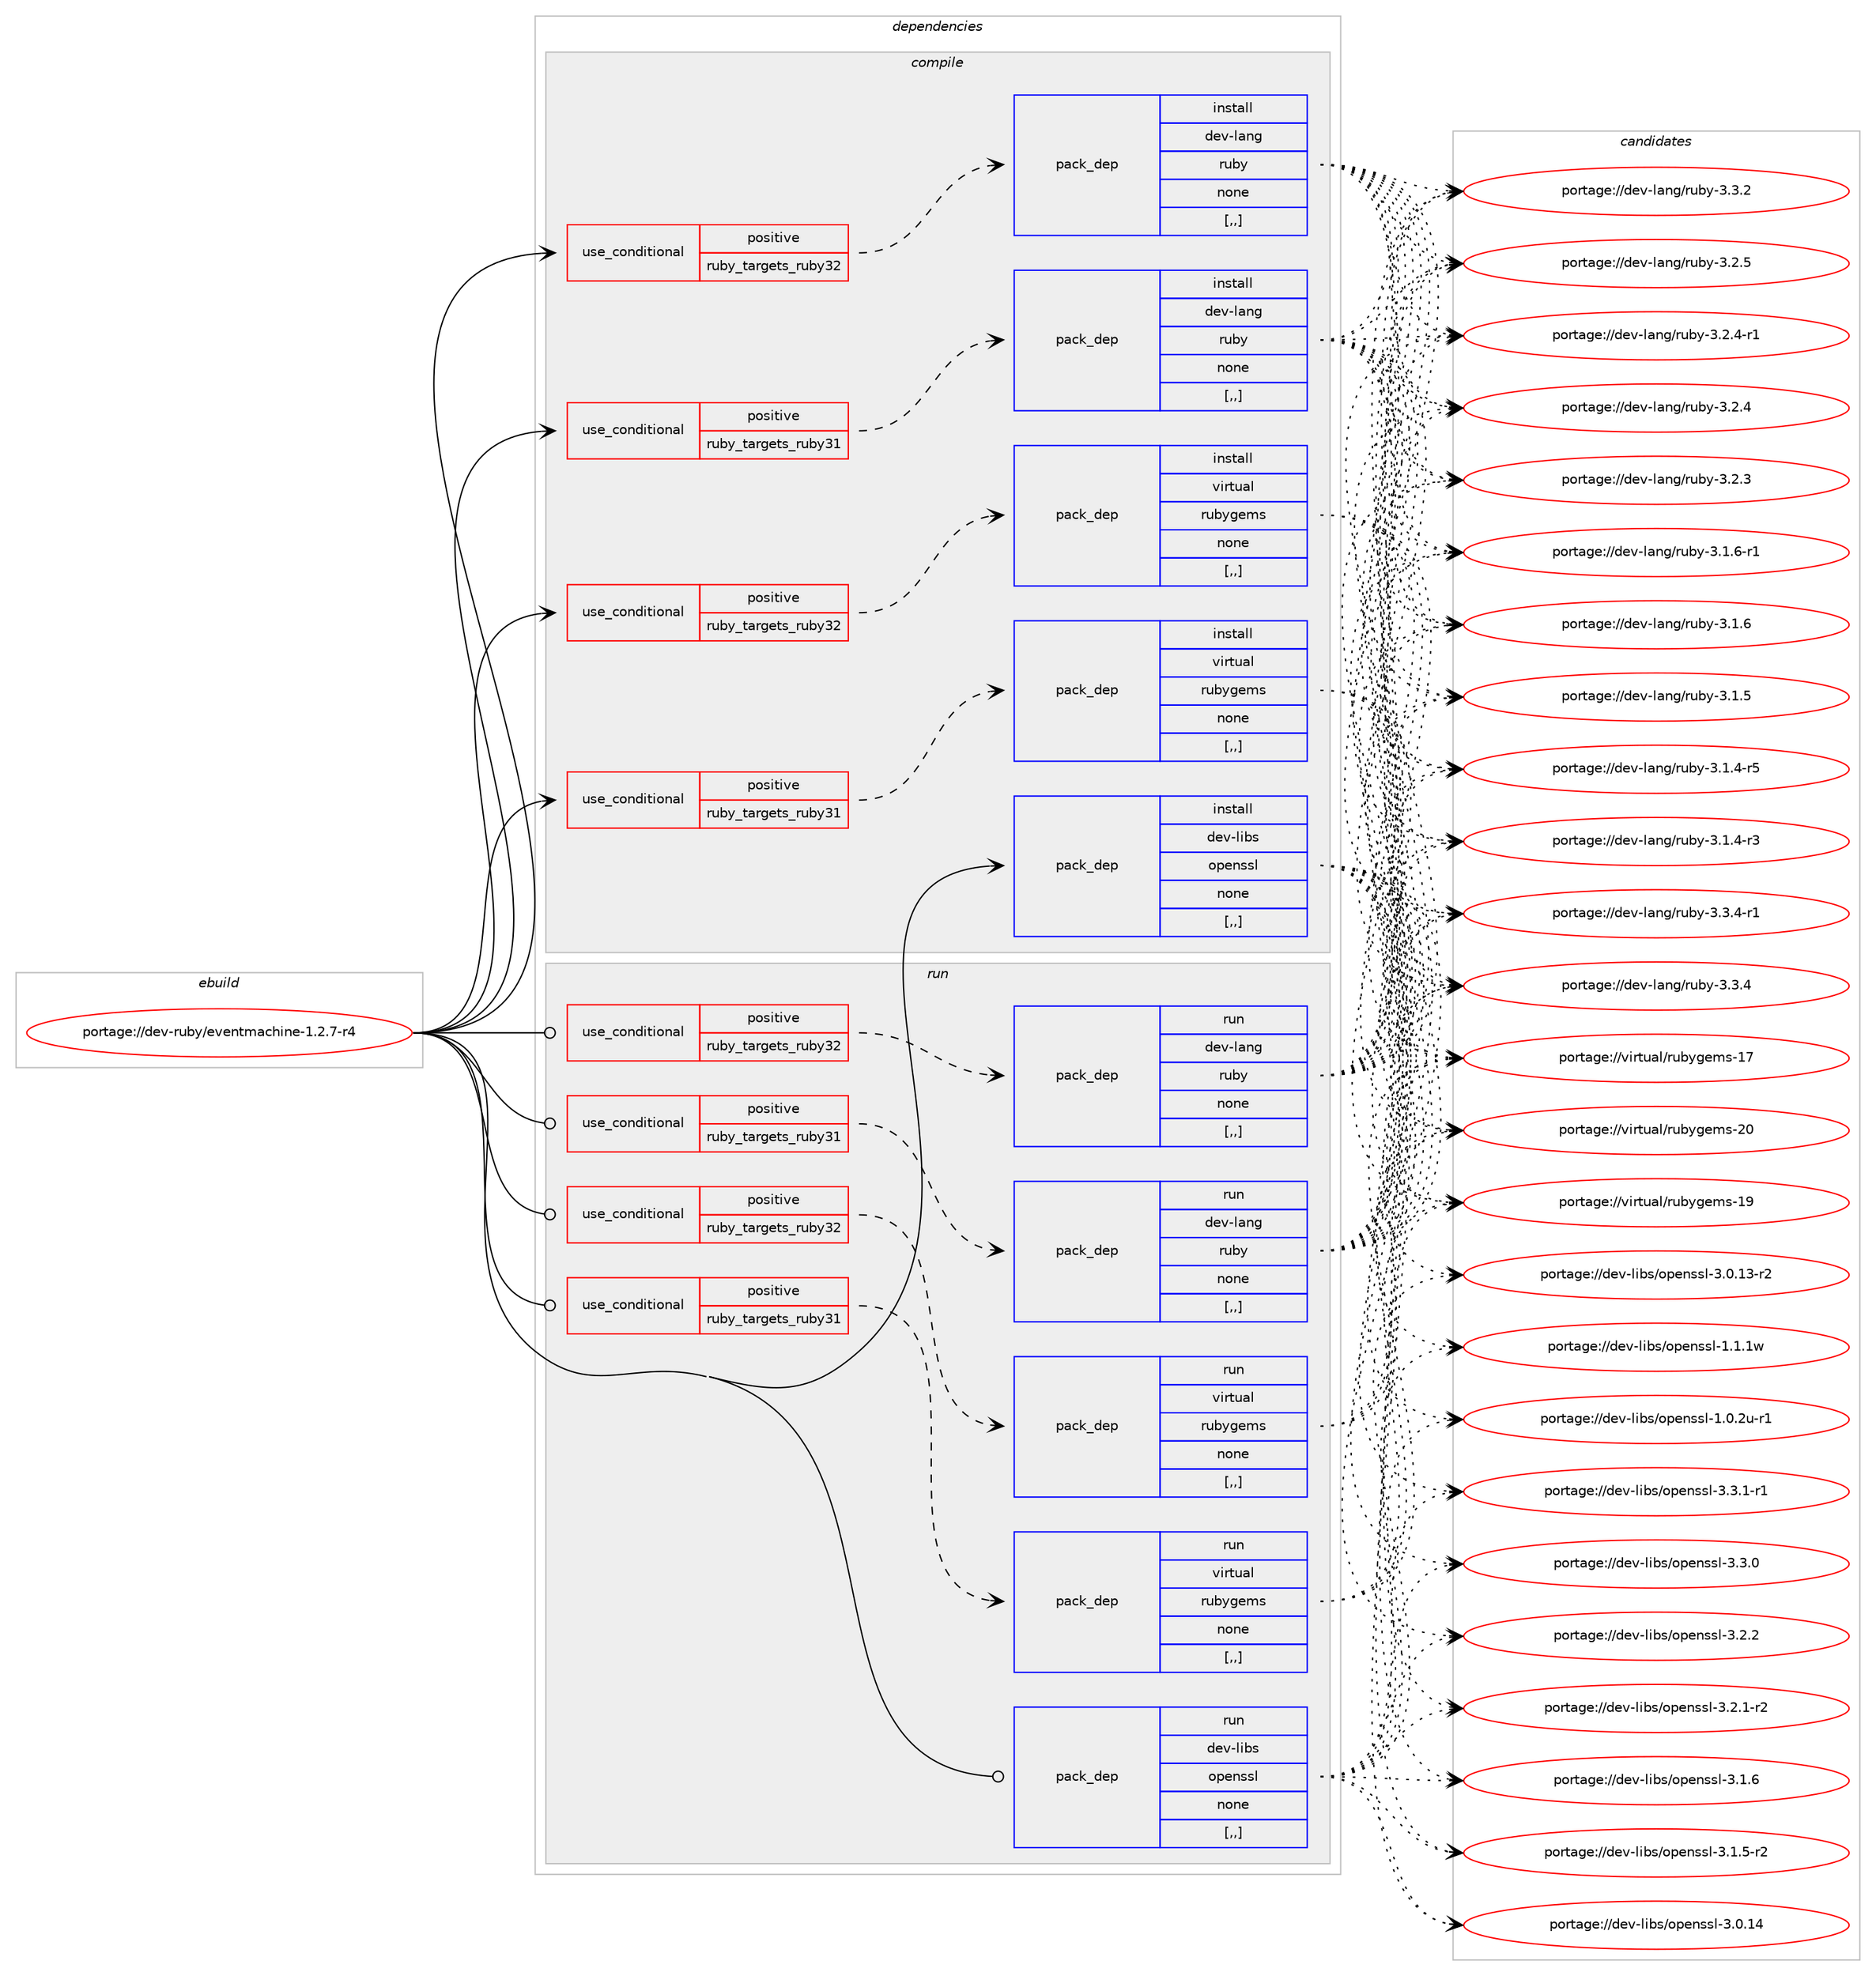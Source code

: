 digraph prolog {

# *************
# Graph options
# *************

newrank=true;
concentrate=true;
compound=true;
graph [rankdir=LR,fontname=Helvetica,fontsize=10,ranksep=1.5];#, ranksep=2.5, nodesep=0.2];
edge  [arrowhead=vee];
node  [fontname=Helvetica,fontsize=10];

# **********
# The ebuild
# **********

subgraph cluster_leftcol {
color=gray;
label=<<i>ebuild</i>>;
id [label="portage://dev-ruby/eventmachine-1.2.7-r4", color=red, width=4, href="../dev-ruby/eventmachine-1.2.7-r4.svg"];
}

# ****************
# The dependencies
# ****************

subgraph cluster_midcol {
color=gray;
label=<<i>dependencies</i>>;
subgraph cluster_compile {
fillcolor="#eeeeee";
style=filled;
label=<<i>compile</i>>;
subgraph cond47286 {
dependency182787 [label=<<TABLE BORDER="0" CELLBORDER="1" CELLSPACING="0" CELLPADDING="4"><TR><TD ROWSPAN="3" CELLPADDING="10">use_conditional</TD></TR><TR><TD>positive</TD></TR><TR><TD>ruby_targets_ruby31</TD></TR></TABLE>>, shape=none, color=red];
subgraph pack134189 {
dependency182788 [label=<<TABLE BORDER="0" CELLBORDER="1" CELLSPACING="0" CELLPADDING="4" WIDTH="220"><TR><TD ROWSPAN="6" CELLPADDING="30">pack_dep</TD></TR><TR><TD WIDTH="110">install</TD></TR><TR><TD>dev-lang</TD></TR><TR><TD>ruby</TD></TR><TR><TD>none</TD></TR><TR><TD>[,,]</TD></TR></TABLE>>, shape=none, color=blue];
}
dependency182787:e -> dependency182788:w [weight=20,style="dashed",arrowhead="vee"];
}
id:e -> dependency182787:w [weight=20,style="solid",arrowhead="vee"];
subgraph cond47287 {
dependency182789 [label=<<TABLE BORDER="0" CELLBORDER="1" CELLSPACING="0" CELLPADDING="4"><TR><TD ROWSPAN="3" CELLPADDING="10">use_conditional</TD></TR><TR><TD>positive</TD></TR><TR><TD>ruby_targets_ruby31</TD></TR></TABLE>>, shape=none, color=red];
subgraph pack134190 {
dependency182790 [label=<<TABLE BORDER="0" CELLBORDER="1" CELLSPACING="0" CELLPADDING="4" WIDTH="220"><TR><TD ROWSPAN="6" CELLPADDING="30">pack_dep</TD></TR><TR><TD WIDTH="110">install</TD></TR><TR><TD>virtual</TD></TR><TR><TD>rubygems</TD></TR><TR><TD>none</TD></TR><TR><TD>[,,]</TD></TR></TABLE>>, shape=none, color=blue];
}
dependency182789:e -> dependency182790:w [weight=20,style="dashed",arrowhead="vee"];
}
id:e -> dependency182789:w [weight=20,style="solid",arrowhead="vee"];
subgraph cond47288 {
dependency182791 [label=<<TABLE BORDER="0" CELLBORDER="1" CELLSPACING="0" CELLPADDING="4"><TR><TD ROWSPAN="3" CELLPADDING="10">use_conditional</TD></TR><TR><TD>positive</TD></TR><TR><TD>ruby_targets_ruby32</TD></TR></TABLE>>, shape=none, color=red];
subgraph pack134191 {
dependency182792 [label=<<TABLE BORDER="0" CELLBORDER="1" CELLSPACING="0" CELLPADDING="4" WIDTH="220"><TR><TD ROWSPAN="6" CELLPADDING="30">pack_dep</TD></TR><TR><TD WIDTH="110">install</TD></TR><TR><TD>dev-lang</TD></TR><TR><TD>ruby</TD></TR><TR><TD>none</TD></TR><TR><TD>[,,]</TD></TR></TABLE>>, shape=none, color=blue];
}
dependency182791:e -> dependency182792:w [weight=20,style="dashed",arrowhead="vee"];
}
id:e -> dependency182791:w [weight=20,style="solid",arrowhead="vee"];
subgraph cond47289 {
dependency182793 [label=<<TABLE BORDER="0" CELLBORDER="1" CELLSPACING="0" CELLPADDING="4"><TR><TD ROWSPAN="3" CELLPADDING="10">use_conditional</TD></TR><TR><TD>positive</TD></TR><TR><TD>ruby_targets_ruby32</TD></TR></TABLE>>, shape=none, color=red];
subgraph pack134192 {
dependency182794 [label=<<TABLE BORDER="0" CELLBORDER="1" CELLSPACING="0" CELLPADDING="4" WIDTH="220"><TR><TD ROWSPAN="6" CELLPADDING="30">pack_dep</TD></TR><TR><TD WIDTH="110">install</TD></TR><TR><TD>virtual</TD></TR><TR><TD>rubygems</TD></TR><TR><TD>none</TD></TR><TR><TD>[,,]</TD></TR></TABLE>>, shape=none, color=blue];
}
dependency182793:e -> dependency182794:w [weight=20,style="dashed",arrowhead="vee"];
}
id:e -> dependency182793:w [weight=20,style="solid",arrowhead="vee"];
subgraph pack134193 {
dependency182795 [label=<<TABLE BORDER="0" CELLBORDER="1" CELLSPACING="0" CELLPADDING="4" WIDTH="220"><TR><TD ROWSPAN="6" CELLPADDING="30">pack_dep</TD></TR><TR><TD WIDTH="110">install</TD></TR><TR><TD>dev-libs</TD></TR><TR><TD>openssl</TD></TR><TR><TD>none</TD></TR><TR><TD>[,,]</TD></TR></TABLE>>, shape=none, color=blue];
}
id:e -> dependency182795:w [weight=20,style="solid",arrowhead="vee"];
}
subgraph cluster_compileandrun {
fillcolor="#eeeeee";
style=filled;
label=<<i>compile and run</i>>;
}
subgraph cluster_run {
fillcolor="#eeeeee";
style=filled;
label=<<i>run</i>>;
subgraph cond47290 {
dependency182796 [label=<<TABLE BORDER="0" CELLBORDER="1" CELLSPACING="0" CELLPADDING="4"><TR><TD ROWSPAN="3" CELLPADDING="10">use_conditional</TD></TR><TR><TD>positive</TD></TR><TR><TD>ruby_targets_ruby31</TD></TR></TABLE>>, shape=none, color=red];
subgraph pack134194 {
dependency182797 [label=<<TABLE BORDER="0" CELLBORDER="1" CELLSPACING="0" CELLPADDING="4" WIDTH="220"><TR><TD ROWSPAN="6" CELLPADDING="30">pack_dep</TD></TR><TR><TD WIDTH="110">run</TD></TR><TR><TD>dev-lang</TD></TR><TR><TD>ruby</TD></TR><TR><TD>none</TD></TR><TR><TD>[,,]</TD></TR></TABLE>>, shape=none, color=blue];
}
dependency182796:e -> dependency182797:w [weight=20,style="dashed",arrowhead="vee"];
}
id:e -> dependency182796:w [weight=20,style="solid",arrowhead="odot"];
subgraph cond47291 {
dependency182798 [label=<<TABLE BORDER="0" CELLBORDER="1" CELLSPACING="0" CELLPADDING="4"><TR><TD ROWSPAN="3" CELLPADDING="10">use_conditional</TD></TR><TR><TD>positive</TD></TR><TR><TD>ruby_targets_ruby31</TD></TR></TABLE>>, shape=none, color=red];
subgraph pack134195 {
dependency182799 [label=<<TABLE BORDER="0" CELLBORDER="1" CELLSPACING="0" CELLPADDING="4" WIDTH="220"><TR><TD ROWSPAN="6" CELLPADDING="30">pack_dep</TD></TR><TR><TD WIDTH="110">run</TD></TR><TR><TD>virtual</TD></TR><TR><TD>rubygems</TD></TR><TR><TD>none</TD></TR><TR><TD>[,,]</TD></TR></TABLE>>, shape=none, color=blue];
}
dependency182798:e -> dependency182799:w [weight=20,style="dashed",arrowhead="vee"];
}
id:e -> dependency182798:w [weight=20,style="solid",arrowhead="odot"];
subgraph cond47292 {
dependency182800 [label=<<TABLE BORDER="0" CELLBORDER="1" CELLSPACING="0" CELLPADDING="4"><TR><TD ROWSPAN="3" CELLPADDING="10">use_conditional</TD></TR><TR><TD>positive</TD></TR><TR><TD>ruby_targets_ruby32</TD></TR></TABLE>>, shape=none, color=red];
subgraph pack134196 {
dependency182801 [label=<<TABLE BORDER="0" CELLBORDER="1" CELLSPACING="0" CELLPADDING="4" WIDTH="220"><TR><TD ROWSPAN="6" CELLPADDING="30">pack_dep</TD></TR><TR><TD WIDTH="110">run</TD></TR><TR><TD>dev-lang</TD></TR><TR><TD>ruby</TD></TR><TR><TD>none</TD></TR><TR><TD>[,,]</TD></TR></TABLE>>, shape=none, color=blue];
}
dependency182800:e -> dependency182801:w [weight=20,style="dashed",arrowhead="vee"];
}
id:e -> dependency182800:w [weight=20,style="solid",arrowhead="odot"];
subgraph cond47293 {
dependency182802 [label=<<TABLE BORDER="0" CELLBORDER="1" CELLSPACING="0" CELLPADDING="4"><TR><TD ROWSPAN="3" CELLPADDING="10">use_conditional</TD></TR><TR><TD>positive</TD></TR><TR><TD>ruby_targets_ruby32</TD></TR></TABLE>>, shape=none, color=red];
subgraph pack134197 {
dependency182803 [label=<<TABLE BORDER="0" CELLBORDER="1" CELLSPACING="0" CELLPADDING="4" WIDTH="220"><TR><TD ROWSPAN="6" CELLPADDING="30">pack_dep</TD></TR><TR><TD WIDTH="110">run</TD></TR><TR><TD>virtual</TD></TR><TR><TD>rubygems</TD></TR><TR><TD>none</TD></TR><TR><TD>[,,]</TD></TR></TABLE>>, shape=none, color=blue];
}
dependency182802:e -> dependency182803:w [weight=20,style="dashed",arrowhead="vee"];
}
id:e -> dependency182802:w [weight=20,style="solid",arrowhead="odot"];
subgraph pack134198 {
dependency182804 [label=<<TABLE BORDER="0" CELLBORDER="1" CELLSPACING="0" CELLPADDING="4" WIDTH="220"><TR><TD ROWSPAN="6" CELLPADDING="30">pack_dep</TD></TR><TR><TD WIDTH="110">run</TD></TR><TR><TD>dev-libs</TD></TR><TR><TD>openssl</TD></TR><TR><TD>none</TD></TR><TR><TD>[,,]</TD></TR></TABLE>>, shape=none, color=blue];
}
id:e -> dependency182804:w [weight=20,style="solid",arrowhead="odot"];
}
}

# **************
# The candidates
# **************

subgraph cluster_choices {
rank=same;
color=gray;
label=<<i>candidates</i>>;

subgraph choice134189 {
color=black;
nodesep=1;
choice100101118451089711010347114117981214551465146524511449 [label="portage://dev-lang/ruby-3.3.4-r1", color=red, width=4,href="../dev-lang/ruby-3.3.4-r1.svg"];
choice10010111845108971101034711411798121455146514652 [label="portage://dev-lang/ruby-3.3.4", color=red, width=4,href="../dev-lang/ruby-3.3.4.svg"];
choice10010111845108971101034711411798121455146514650 [label="portage://dev-lang/ruby-3.3.2", color=red, width=4,href="../dev-lang/ruby-3.3.2.svg"];
choice10010111845108971101034711411798121455146504653 [label="portage://dev-lang/ruby-3.2.5", color=red, width=4,href="../dev-lang/ruby-3.2.5.svg"];
choice100101118451089711010347114117981214551465046524511449 [label="portage://dev-lang/ruby-3.2.4-r1", color=red, width=4,href="../dev-lang/ruby-3.2.4-r1.svg"];
choice10010111845108971101034711411798121455146504652 [label="portage://dev-lang/ruby-3.2.4", color=red, width=4,href="../dev-lang/ruby-3.2.4.svg"];
choice10010111845108971101034711411798121455146504651 [label="portage://dev-lang/ruby-3.2.3", color=red, width=4,href="../dev-lang/ruby-3.2.3.svg"];
choice100101118451089711010347114117981214551464946544511449 [label="portage://dev-lang/ruby-3.1.6-r1", color=red, width=4,href="../dev-lang/ruby-3.1.6-r1.svg"];
choice10010111845108971101034711411798121455146494654 [label="portage://dev-lang/ruby-3.1.6", color=red, width=4,href="../dev-lang/ruby-3.1.6.svg"];
choice10010111845108971101034711411798121455146494653 [label="portage://dev-lang/ruby-3.1.5", color=red, width=4,href="../dev-lang/ruby-3.1.5.svg"];
choice100101118451089711010347114117981214551464946524511453 [label="portage://dev-lang/ruby-3.1.4-r5", color=red, width=4,href="../dev-lang/ruby-3.1.4-r5.svg"];
choice100101118451089711010347114117981214551464946524511451 [label="portage://dev-lang/ruby-3.1.4-r3", color=red, width=4,href="../dev-lang/ruby-3.1.4-r3.svg"];
dependency182788:e -> choice100101118451089711010347114117981214551465146524511449:w [style=dotted,weight="100"];
dependency182788:e -> choice10010111845108971101034711411798121455146514652:w [style=dotted,weight="100"];
dependency182788:e -> choice10010111845108971101034711411798121455146514650:w [style=dotted,weight="100"];
dependency182788:e -> choice10010111845108971101034711411798121455146504653:w [style=dotted,weight="100"];
dependency182788:e -> choice100101118451089711010347114117981214551465046524511449:w [style=dotted,weight="100"];
dependency182788:e -> choice10010111845108971101034711411798121455146504652:w [style=dotted,weight="100"];
dependency182788:e -> choice10010111845108971101034711411798121455146504651:w [style=dotted,weight="100"];
dependency182788:e -> choice100101118451089711010347114117981214551464946544511449:w [style=dotted,weight="100"];
dependency182788:e -> choice10010111845108971101034711411798121455146494654:w [style=dotted,weight="100"];
dependency182788:e -> choice10010111845108971101034711411798121455146494653:w [style=dotted,weight="100"];
dependency182788:e -> choice100101118451089711010347114117981214551464946524511453:w [style=dotted,weight="100"];
dependency182788:e -> choice100101118451089711010347114117981214551464946524511451:w [style=dotted,weight="100"];
}
subgraph choice134190 {
color=black;
nodesep=1;
choice118105114116117971084711411798121103101109115455048 [label="portage://virtual/rubygems-20", color=red, width=4,href="../virtual/rubygems-20.svg"];
choice118105114116117971084711411798121103101109115454957 [label="portage://virtual/rubygems-19", color=red, width=4,href="../virtual/rubygems-19.svg"];
choice118105114116117971084711411798121103101109115454955 [label="portage://virtual/rubygems-17", color=red, width=4,href="../virtual/rubygems-17.svg"];
dependency182790:e -> choice118105114116117971084711411798121103101109115455048:w [style=dotted,weight="100"];
dependency182790:e -> choice118105114116117971084711411798121103101109115454957:w [style=dotted,weight="100"];
dependency182790:e -> choice118105114116117971084711411798121103101109115454955:w [style=dotted,weight="100"];
}
subgraph choice134191 {
color=black;
nodesep=1;
choice100101118451089711010347114117981214551465146524511449 [label="portage://dev-lang/ruby-3.3.4-r1", color=red, width=4,href="../dev-lang/ruby-3.3.4-r1.svg"];
choice10010111845108971101034711411798121455146514652 [label="portage://dev-lang/ruby-3.3.4", color=red, width=4,href="../dev-lang/ruby-3.3.4.svg"];
choice10010111845108971101034711411798121455146514650 [label="portage://dev-lang/ruby-3.3.2", color=red, width=4,href="../dev-lang/ruby-3.3.2.svg"];
choice10010111845108971101034711411798121455146504653 [label="portage://dev-lang/ruby-3.2.5", color=red, width=4,href="../dev-lang/ruby-3.2.5.svg"];
choice100101118451089711010347114117981214551465046524511449 [label="portage://dev-lang/ruby-3.2.4-r1", color=red, width=4,href="../dev-lang/ruby-3.2.4-r1.svg"];
choice10010111845108971101034711411798121455146504652 [label="portage://dev-lang/ruby-3.2.4", color=red, width=4,href="../dev-lang/ruby-3.2.4.svg"];
choice10010111845108971101034711411798121455146504651 [label="portage://dev-lang/ruby-3.2.3", color=red, width=4,href="../dev-lang/ruby-3.2.3.svg"];
choice100101118451089711010347114117981214551464946544511449 [label="portage://dev-lang/ruby-3.1.6-r1", color=red, width=4,href="../dev-lang/ruby-3.1.6-r1.svg"];
choice10010111845108971101034711411798121455146494654 [label="portage://dev-lang/ruby-3.1.6", color=red, width=4,href="../dev-lang/ruby-3.1.6.svg"];
choice10010111845108971101034711411798121455146494653 [label="portage://dev-lang/ruby-3.1.5", color=red, width=4,href="../dev-lang/ruby-3.1.5.svg"];
choice100101118451089711010347114117981214551464946524511453 [label="portage://dev-lang/ruby-3.1.4-r5", color=red, width=4,href="../dev-lang/ruby-3.1.4-r5.svg"];
choice100101118451089711010347114117981214551464946524511451 [label="portage://dev-lang/ruby-3.1.4-r3", color=red, width=4,href="../dev-lang/ruby-3.1.4-r3.svg"];
dependency182792:e -> choice100101118451089711010347114117981214551465146524511449:w [style=dotted,weight="100"];
dependency182792:e -> choice10010111845108971101034711411798121455146514652:w [style=dotted,weight="100"];
dependency182792:e -> choice10010111845108971101034711411798121455146514650:w [style=dotted,weight="100"];
dependency182792:e -> choice10010111845108971101034711411798121455146504653:w [style=dotted,weight="100"];
dependency182792:e -> choice100101118451089711010347114117981214551465046524511449:w [style=dotted,weight="100"];
dependency182792:e -> choice10010111845108971101034711411798121455146504652:w [style=dotted,weight="100"];
dependency182792:e -> choice10010111845108971101034711411798121455146504651:w [style=dotted,weight="100"];
dependency182792:e -> choice100101118451089711010347114117981214551464946544511449:w [style=dotted,weight="100"];
dependency182792:e -> choice10010111845108971101034711411798121455146494654:w [style=dotted,weight="100"];
dependency182792:e -> choice10010111845108971101034711411798121455146494653:w [style=dotted,weight="100"];
dependency182792:e -> choice100101118451089711010347114117981214551464946524511453:w [style=dotted,weight="100"];
dependency182792:e -> choice100101118451089711010347114117981214551464946524511451:w [style=dotted,weight="100"];
}
subgraph choice134192 {
color=black;
nodesep=1;
choice118105114116117971084711411798121103101109115455048 [label="portage://virtual/rubygems-20", color=red, width=4,href="../virtual/rubygems-20.svg"];
choice118105114116117971084711411798121103101109115454957 [label="portage://virtual/rubygems-19", color=red, width=4,href="../virtual/rubygems-19.svg"];
choice118105114116117971084711411798121103101109115454955 [label="portage://virtual/rubygems-17", color=red, width=4,href="../virtual/rubygems-17.svg"];
dependency182794:e -> choice118105114116117971084711411798121103101109115455048:w [style=dotted,weight="100"];
dependency182794:e -> choice118105114116117971084711411798121103101109115454957:w [style=dotted,weight="100"];
dependency182794:e -> choice118105114116117971084711411798121103101109115454955:w [style=dotted,weight="100"];
}
subgraph choice134193 {
color=black;
nodesep=1;
choice1001011184510810598115471111121011101151151084551465146494511449 [label="portage://dev-libs/openssl-3.3.1-r1", color=red, width=4,href="../dev-libs/openssl-3.3.1-r1.svg"];
choice100101118451081059811547111112101110115115108455146514648 [label="portage://dev-libs/openssl-3.3.0", color=red, width=4,href="../dev-libs/openssl-3.3.0.svg"];
choice100101118451081059811547111112101110115115108455146504650 [label="portage://dev-libs/openssl-3.2.2", color=red, width=4,href="../dev-libs/openssl-3.2.2.svg"];
choice1001011184510810598115471111121011101151151084551465046494511450 [label="portage://dev-libs/openssl-3.2.1-r2", color=red, width=4,href="../dev-libs/openssl-3.2.1-r2.svg"];
choice100101118451081059811547111112101110115115108455146494654 [label="portage://dev-libs/openssl-3.1.6", color=red, width=4,href="../dev-libs/openssl-3.1.6.svg"];
choice1001011184510810598115471111121011101151151084551464946534511450 [label="portage://dev-libs/openssl-3.1.5-r2", color=red, width=4,href="../dev-libs/openssl-3.1.5-r2.svg"];
choice10010111845108105981154711111210111011511510845514648464952 [label="portage://dev-libs/openssl-3.0.14", color=red, width=4,href="../dev-libs/openssl-3.0.14.svg"];
choice100101118451081059811547111112101110115115108455146484649514511450 [label="portage://dev-libs/openssl-3.0.13-r2", color=red, width=4,href="../dev-libs/openssl-3.0.13-r2.svg"];
choice100101118451081059811547111112101110115115108454946494649119 [label="portage://dev-libs/openssl-1.1.1w", color=red, width=4,href="../dev-libs/openssl-1.1.1w.svg"];
choice1001011184510810598115471111121011101151151084549464846501174511449 [label="portage://dev-libs/openssl-1.0.2u-r1", color=red, width=4,href="../dev-libs/openssl-1.0.2u-r1.svg"];
dependency182795:e -> choice1001011184510810598115471111121011101151151084551465146494511449:w [style=dotted,weight="100"];
dependency182795:e -> choice100101118451081059811547111112101110115115108455146514648:w [style=dotted,weight="100"];
dependency182795:e -> choice100101118451081059811547111112101110115115108455146504650:w [style=dotted,weight="100"];
dependency182795:e -> choice1001011184510810598115471111121011101151151084551465046494511450:w [style=dotted,weight="100"];
dependency182795:e -> choice100101118451081059811547111112101110115115108455146494654:w [style=dotted,weight="100"];
dependency182795:e -> choice1001011184510810598115471111121011101151151084551464946534511450:w [style=dotted,weight="100"];
dependency182795:e -> choice10010111845108105981154711111210111011511510845514648464952:w [style=dotted,weight="100"];
dependency182795:e -> choice100101118451081059811547111112101110115115108455146484649514511450:w [style=dotted,weight="100"];
dependency182795:e -> choice100101118451081059811547111112101110115115108454946494649119:w [style=dotted,weight="100"];
dependency182795:e -> choice1001011184510810598115471111121011101151151084549464846501174511449:w [style=dotted,weight="100"];
}
subgraph choice134194 {
color=black;
nodesep=1;
choice100101118451089711010347114117981214551465146524511449 [label="portage://dev-lang/ruby-3.3.4-r1", color=red, width=4,href="../dev-lang/ruby-3.3.4-r1.svg"];
choice10010111845108971101034711411798121455146514652 [label="portage://dev-lang/ruby-3.3.4", color=red, width=4,href="../dev-lang/ruby-3.3.4.svg"];
choice10010111845108971101034711411798121455146514650 [label="portage://dev-lang/ruby-3.3.2", color=red, width=4,href="../dev-lang/ruby-3.3.2.svg"];
choice10010111845108971101034711411798121455146504653 [label="portage://dev-lang/ruby-3.2.5", color=red, width=4,href="../dev-lang/ruby-3.2.5.svg"];
choice100101118451089711010347114117981214551465046524511449 [label="portage://dev-lang/ruby-3.2.4-r1", color=red, width=4,href="../dev-lang/ruby-3.2.4-r1.svg"];
choice10010111845108971101034711411798121455146504652 [label="portage://dev-lang/ruby-3.2.4", color=red, width=4,href="../dev-lang/ruby-3.2.4.svg"];
choice10010111845108971101034711411798121455146504651 [label="portage://dev-lang/ruby-3.2.3", color=red, width=4,href="../dev-lang/ruby-3.2.3.svg"];
choice100101118451089711010347114117981214551464946544511449 [label="portage://dev-lang/ruby-3.1.6-r1", color=red, width=4,href="../dev-lang/ruby-3.1.6-r1.svg"];
choice10010111845108971101034711411798121455146494654 [label="portage://dev-lang/ruby-3.1.6", color=red, width=4,href="../dev-lang/ruby-3.1.6.svg"];
choice10010111845108971101034711411798121455146494653 [label="portage://dev-lang/ruby-3.1.5", color=red, width=4,href="../dev-lang/ruby-3.1.5.svg"];
choice100101118451089711010347114117981214551464946524511453 [label="portage://dev-lang/ruby-3.1.4-r5", color=red, width=4,href="../dev-lang/ruby-3.1.4-r5.svg"];
choice100101118451089711010347114117981214551464946524511451 [label="portage://dev-lang/ruby-3.1.4-r3", color=red, width=4,href="../dev-lang/ruby-3.1.4-r3.svg"];
dependency182797:e -> choice100101118451089711010347114117981214551465146524511449:w [style=dotted,weight="100"];
dependency182797:e -> choice10010111845108971101034711411798121455146514652:w [style=dotted,weight="100"];
dependency182797:e -> choice10010111845108971101034711411798121455146514650:w [style=dotted,weight="100"];
dependency182797:e -> choice10010111845108971101034711411798121455146504653:w [style=dotted,weight="100"];
dependency182797:e -> choice100101118451089711010347114117981214551465046524511449:w [style=dotted,weight="100"];
dependency182797:e -> choice10010111845108971101034711411798121455146504652:w [style=dotted,weight="100"];
dependency182797:e -> choice10010111845108971101034711411798121455146504651:w [style=dotted,weight="100"];
dependency182797:e -> choice100101118451089711010347114117981214551464946544511449:w [style=dotted,weight="100"];
dependency182797:e -> choice10010111845108971101034711411798121455146494654:w [style=dotted,weight="100"];
dependency182797:e -> choice10010111845108971101034711411798121455146494653:w [style=dotted,weight="100"];
dependency182797:e -> choice100101118451089711010347114117981214551464946524511453:w [style=dotted,weight="100"];
dependency182797:e -> choice100101118451089711010347114117981214551464946524511451:w [style=dotted,weight="100"];
}
subgraph choice134195 {
color=black;
nodesep=1;
choice118105114116117971084711411798121103101109115455048 [label="portage://virtual/rubygems-20", color=red, width=4,href="../virtual/rubygems-20.svg"];
choice118105114116117971084711411798121103101109115454957 [label="portage://virtual/rubygems-19", color=red, width=4,href="../virtual/rubygems-19.svg"];
choice118105114116117971084711411798121103101109115454955 [label="portage://virtual/rubygems-17", color=red, width=4,href="../virtual/rubygems-17.svg"];
dependency182799:e -> choice118105114116117971084711411798121103101109115455048:w [style=dotted,weight="100"];
dependency182799:e -> choice118105114116117971084711411798121103101109115454957:w [style=dotted,weight="100"];
dependency182799:e -> choice118105114116117971084711411798121103101109115454955:w [style=dotted,weight="100"];
}
subgraph choice134196 {
color=black;
nodesep=1;
choice100101118451089711010347114117981214551465146524511449 [label="portage://dev-lang/ruby-3.3.4-r1", color=red, width=4,href="../dev-lang/ruby-3.3.4-r1.svg"];
choice10010111845108971101034711411798121455146514652 [label="portage://dev-lang/ruby-3.3.4", color=red, width=4,href="../dev-lang/ruby-3.3.4.svg"];
choice10010111845108971101034711411798121455146514650 [label="portage://dev-lang/ruby-3.3.2", color=red, width=4,href="../dev-lang/ruby-3.3.2.svg"];
choice10010111845108971101034711411798121455146504653 [label="portage://dev-lang/ruby-3.2.5", color=red, width=4,href="../dev-lang/ruby-3.2.5.svg"];
choice100101118451089711010347114117981214551465046524511449 [label="portage://dev-lang/ruby-3.2.4-r1", color=red, width=4,href="../dev-lang/ruby-3.2.4-r1.svg"];
choice10010111845108971101034711411798121455146504652 [label="portage://dev-lang/ruby-3.2.4", color=red, width=4,href="../dev-lang/ruby-3.2.4.svg"];
choice10010111845108971101034711411798121455146504651 [label="portage://dev-lang/ruby-3.2.3", color=red, width=4,href="../dev-lang/ruby-3.2.3.svg"];
choice100101118451089711010347114117981214551464946544511449 [label="portage://dev-lang/ruby-3.1.6-r1", color=red, width=4,href="../dev-lang/ruby-3.1.6-r1.svg"];
choice10010111845108971101034711411798121455146494654 [label="portage://dev-lang/ruby-3.1.6", color=red, width=4,href="../dev-lang/ruby-3.1.6.svg"];
choice10010111845108971101034711411798121455146494653 [label="portage://dev-lang/ruby-3.1.5", color=red, width=4,href="../dev-lang/ruby-3.1.5.svg"];
choice100101118451089711010347114117981214551464946524511453 [label="portage://dev-lang/ruby-3.1.4-r5", color=red, width=4,href="../dev-lang/ruby-3.1.4-r5.svg"];
choice100101118451089711010347114117981214551464946524511451 [label="portage://dev-lang/ruby-3.1.4-r3", color=red, width=4,href="../dev-lang/ruby-3.1.4-r3.svg"];
dependency182801:e -> choice100101118451089711010347114117981214551465146524511449:w [style=dotted,weight="100"];
dependency182801:e -> choice10010111845108971101034711411798121455146514652:w [style=dotted,weight="100"];
dependency182801:e -> choice10010111845108971101034711411798121455146514650:w [style=dotted,weight="100"];
dependency182801:e -> choice10010111845108971101034711411798121455146504653:w [style=dotted,weight="100"];
dependency182801:e -> choice100101118451089711010347114117981214551465046524511449:w [style=dotted,weight="100"];
dependency182801:e -> choice10010111845108971101034711411798121455146504652:w [style=dotted,weight="100"];
dependency182801:e -> choice10010111845108971101034711411798121455146504651:w [style=dotted,weight="100"];
dependency182801:e -> choice100101118451089711010347114117981214551464946544511449:w [style=dotted,weight="100"];
dependency182801:e -> choice10010111845108971101034711411798121455146494654:w [style=dotted,weight="100"];
dependency182801:e -> choice10010111845108971101034711411798121455146494653:w [style=dotted,weight="100"];
dependency182801:e -> choice100101118451089711010347114117981214551464946524511453:w [style=dotted,weight="100"];
dependency182801:e -> choice100101118451089711010347114117981214551464946524511451:w [style=dotted,weight="100"];
}
subgraph choice134197 {
color=black;
nodesep=1;
choice118105114116117971084711411798121103101109115455048 [label="portage://virtual/rubygems-20", color=red, width=4,href="../virtual/rubygems-20.svg"];
choice118105114116117971084711411798121103101109115454957 [label="portage://virtual/rubygems-19", color=red, width=4,href="../virtual/rubygems-19.svg"];
choice118105114116117971084711411798121103101109115454955 [label="portage://virtual/rubygems-17", color=red, width=4,href="../virtual/rubygems-17.svg"];
dependency182803:e -> choice118105114116117971084711411798121103101109115455048:w [style=dotted,weight="100"];
dependency182803:e -> choice118105114116117971084711411798121103101109115454957:w [style=dotted,weight="100"];
dependency182803:e -> choice118105114116117971084711411798121103101109115454955:w [style=dotted,weight="100"];
}
subgraph choice134198 {
color=black;
nodesep=1;
choice1001011184510810598115471111121011101151151084551465146494511449 [label="portage://dev-libs/openssl-3.3.1-r1", color=red, width=4,href="../dev-libs/openssl-3.3.1-r1.svg"];
choice100101118451081059811547111112101110115115108455146514648 [label="portage://dev-libs/openssl-3.3.0", color=red, width=4,href="../dev-libs/openssl-3.3.0.svg"];
choice100101118451081059811547111112101110115115108455146504650 [label="portage://dev-libs/openssl-3.2.2", color=red, width=4,href="../dev-libs/openssl-3.2.2.svg"];
choice1001011184510810598115471111121011101151151084551465046494511450 [label="portage://dev-libs/openssl-3.2.1-r2", color=red, width=4,href="../dev-libs/openssl-3.2.1-r2.svg"];
choice100101118451081059811547111112101110115115108455146494654 [label="portage://dev-libs/openssl-3.1.6", color=red, width=4,href="../dev-libs/openssl-3.1.6.svg"];
choice1001011184510810598115471111121011101151151084551464946534511450 [label="portage://dev-libs/openssl-3.1.5-r2", color=red, width=4,href="../dev-libs/openssl-3.1.5-r2.svg"];
choice10010111845108105981154711111210111011511510845514648464952 [label="portage://dev-libs/openssl-3.0.14", color=red, width=4,href="../dev-libs/openssl-3.0.14.svg"];
choice100101118451081059811547111112101110115115108455146484649514511450 [label="portage://dev-libs/openssl-3.0.13-r2", color=red, width=4,href="../dev-libs/openssl-3.0.13-r2.svg"];
choice100101118451081059811547111112101110115115108454946494649119 [label="portage://dev-libs/openssl-1.1.1w", color=red, width=4,href="../dev-libs/openssl-1.1.1w.svg"];
choice1001011184510810598115471111121011101151151084549464846501174511449 [label="portage://dev-libs/openssl-1.0.2u-r1", color=red, width=4,href="../dev-libs/openssl-1.0.2u-r1.svg"];
dependency182804:e -> choice1001011184510810598115471111121011101151151084551465146494511449:w [style=dotted,weight="100"];
dependency182804:e -> choice100101118451081059811547111112101110115115108455146514648:w [style=dotted,weight="100"];
dependency182804:e -> choice100101118451081059811547111112101110115115108455146504650:w [style=dotted,weight="100"];
dependency182804:e -> choice1001011184510810598115471111121011101151151084551465046494511450:w [style=dotted,weight="100"];
dependency182804:e -> choice100101118451081059811547111112101110115115108455146494654:w [style=dotted,weight="100"];
dependency182804:e -> choice1001011184510810598115471111121011101151151084551464946534511450:w [style=dotted,weight="100"];
dependency182804:e -> choice10010111845108105981154711111210111011511510845514648464952:w [style=dotted,weight="100"];
dependency182804:e -> choice100101118451081059811547111112101110115115108455146484649514511450:w [style=dotted,weight="100"];
dependency182804:e -> choice100101118451081059811547111112101110115115108454946494649119:w [style=dotted,weight="100"];
dependency182804:e -> choice1001011184510810598115471111121011101151151084549464846501174511449:w [style=dotted,weight="100"];
}
}

}
